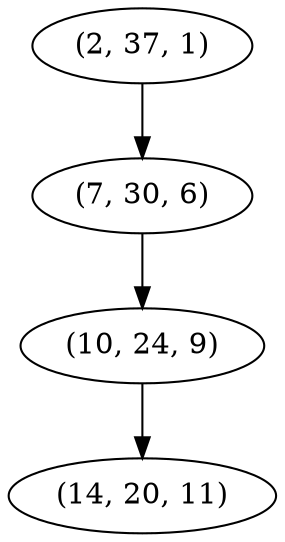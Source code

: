 digraph tree {
    "(2, 37, 1)";
    "(7, 30, 6)";
    "(10, 24, 9)";
    "(14, 20, 11)";
    "(2, 37, 1)" -> "(7, 30, 6)";
    "(7, 30, 6)" -> "(10, 24, 9)";
    "(10, 24, 9)" -> "(14, 20, 11)";
}
